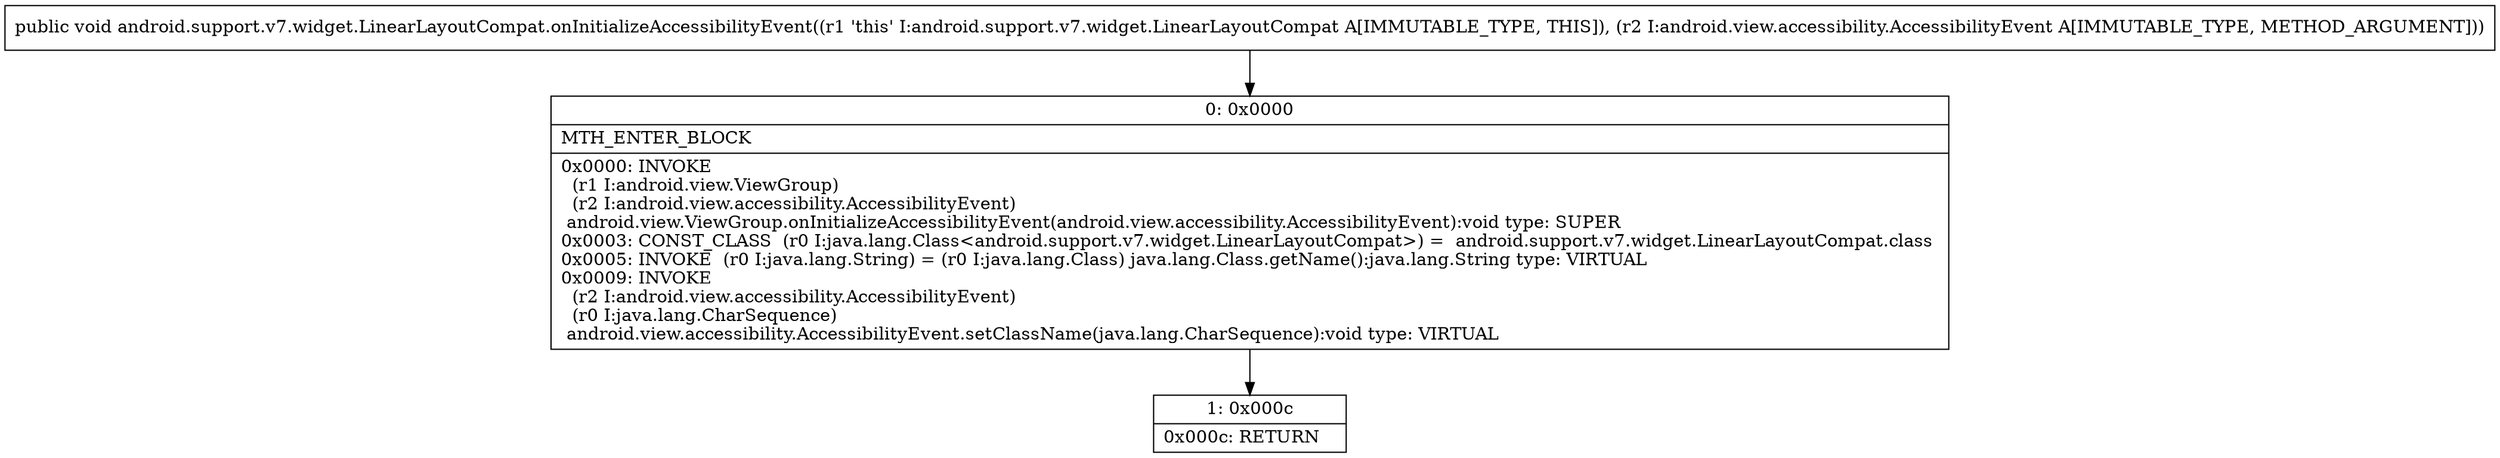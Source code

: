 digraph "CFG forandroid.support.v7.widget.LinearLayoutCompat.onInitializeAccessibilityEvent(Landroid\/view\/accessibility\/AccessibilityEvent;)V" {
Node_0 [shape=record,label="{0\:\ 0x0000|MTH_ENTER_BLOCK\l|0x0000: INVOKE  \l  (r1 I:android.view.ViewGroup)\l  (r2 I:android.view.accessibility.AccessibilityEvent)\l android.view.ViewGroup.onInitializeAccessibilityEvent(android.view.accessibility.AccessibilityEvent):void type: SUPER \l0x0003: CONST_CLASS  (r0 I:java.lang.Class\<android.support.v7.widget.LinearLayoutCompat\>) =  android.support.v7.widget.LinearLayoutCompat.class \l0x0005: INVOKE  (r0 I:java.lang.String) = (r0 I:java.lang.Class) java.lang.Class.getName():java.lang.String type: VIRTUAL \l0x0009: INVOKE  \l  (r2 I:android.view.accessibility.AccessibilityEvent)\l  (r0 I:java.lang.CharSequence)\l android.view.accessibility.AccessibilityEvent.setClassName(java.lang.CharSequence):void type: VIRTUAL \l}"];
Node_1 [shape=record,label="{1\:\ 0x000c|0x000c: RETURN   \l}"];
MethodNode[shape=record,label="{public void android.support.v7.widget.LinearLayoutCompat.onInitializeAccessibilityEvent((r1 'this' I:android.support.v7.widget.LinearLayoutCompat A[IMMUTABLE_TYPE, THIS]), (r2 I:android.view.accessibility.AccessibilityEvent A[IMMUTABLE_TYPE, METHOD_ARGUMENT])) }"];
MethodNode -> Node_0;
Node_0 -> Node_1;
}


